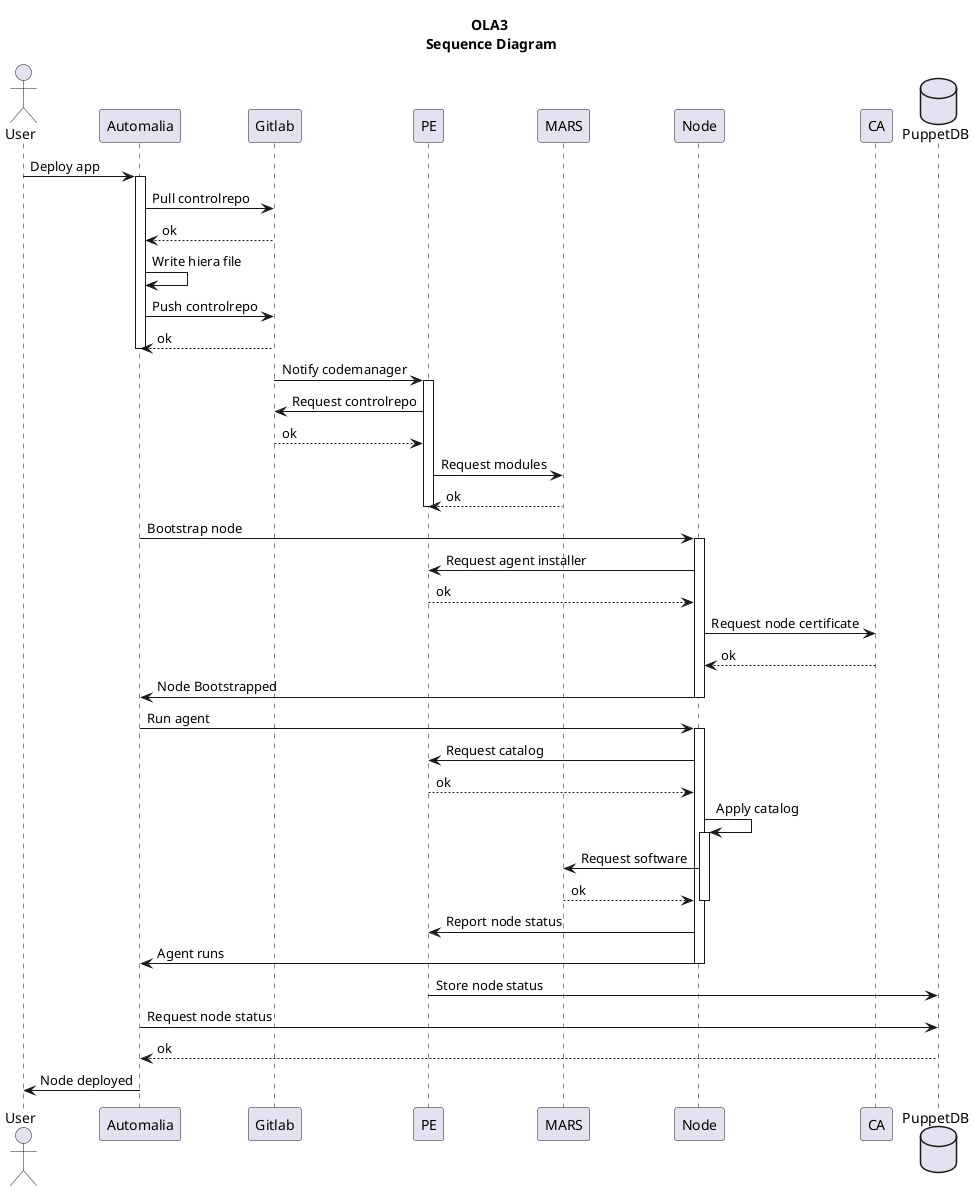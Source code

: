 @startuml
title OLA3\n Sequence Diagram

actor User
participant "Automalia" as A
participant "Gitlab" as B
participant "PE" as C
participant "MARS" as D
participant "Node" as E
participant "CA" as F
database "PuppetDB" as G

User -> A: Deploy app
activate A
A -> B: Pull controlrepo
B --> A: ok
A -> A: Write hiera file
A -> B: Push controlrepo
B --> A: ok
deactivate A

B -> C: Notify codemanager
activate C
C -> B: Request controlrepo
B --> C: ok
C -> D: Request modules
D --> C: ok
deactivate C

A -> E: Bootstrap node
activate E
E -> C: Request agent installer
C --> E: ok
E -> F: Request node certificate
F --> E: ok
E -> A: Node Bootstrapped
deactivate E

A -> E: Run agent
activate E
E -> C: Request catalog
C --> E: ok
E -> E: Apply catalog
activate E
E -> D: Request software
D --> E: ok
deactivate E
E -> C: Report node status
E -> A: Agent runs
deactivate E

C -> G: Store node status
A -> G: Request node status
G --> A: ok

A -> User: Node deployed
@enduml

